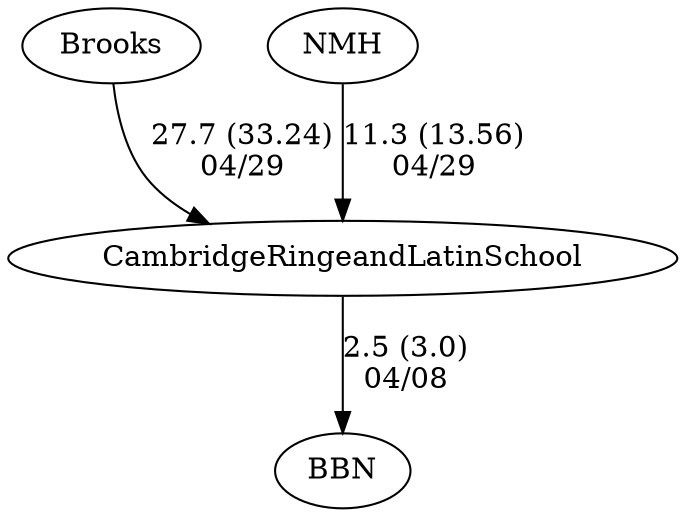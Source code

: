 digraph boys3foursCambridgeRingeandLatinSchool {BBN [URL="boys3foursCambridgeRingeandLatinSchoolBBN.html"];Brooks [URL="boys3foursCambridgeRingeandLatinSchoolBrooks.html"];CambridgeRingeandLatinSchool [URL="boys3foursCambridgeRingeandLatinSchoolCambridgeRingeandLatinSchool.html"];NMH [URL="boys3foursCambridgeRingeandLatinSchoolNMH.html"];Brooks -> CambridgeRingeandLatinSchool[label="27.7 (33.24)
04/29", weight="73", tooltip="NEIRA Boys & Girls Fours,Northfield Mount Hermon, Brooks School, Cambridge Rindge & Latin			
Distance: Approx. 1250 Conditions: Significant head current, course slightly under the full 1500 m. Calm water and occasional drizzle.
None", URL="http://www.row2k.com/results/resultspage.cfm?UID=6B0B61A81F7CAE8C8A32C8CDB18E91ED&cat=5", random="random"]; 
NMH -> CambridgeRingeandLatinSchool[label="11.3 (13.56)
04/29", weight="89", tooltip="NEIRA Boys & Girls Fours,Northfield Mount Hermon, Brooks School, Cambridge Rindge & Latin			
Distance: Approx. 1250 Conditions: Significant head current, course slightly under the full 1500 m. Calm water and occasional drizzle.
None", URL="http://www.row2k.com/results/resultspage.cfm?UID=6B0B61A81F7CAE8C8A32C8CDB18E91ED&cat=5", random="random"]; 
CambridgeRingeandLatinSchool -> BBN[label="2.5 (3.0)
04/08", weight="98", tooltip="NEIRA Boys & Girls Fours,Cambridge Mayor's Cup: CRLS vs. BB&N			
Distance: 1250 m Conditions: Brisk but bright and sunny, 10-15 mph cross-tail wind, becoming more cross and less tail over the afternoon. Order of races was boys/girls, 4/5V, 3V, 2V, 1V. Comments: All floating starts. Boys' 4/5V race started 1+ length over the line. 
The Mayor's Cup trophies for the 1V races stay with BB&N (boys) and CRLS (girls).
Thanks to BB&N and congratulations to all for a great day of early season racing!
None", URL="http://www.row2k.com/results/resultspage.cfm?UID=F97C64017C4CB0D51F42090A16048CB5&cat=5", random="random"]}